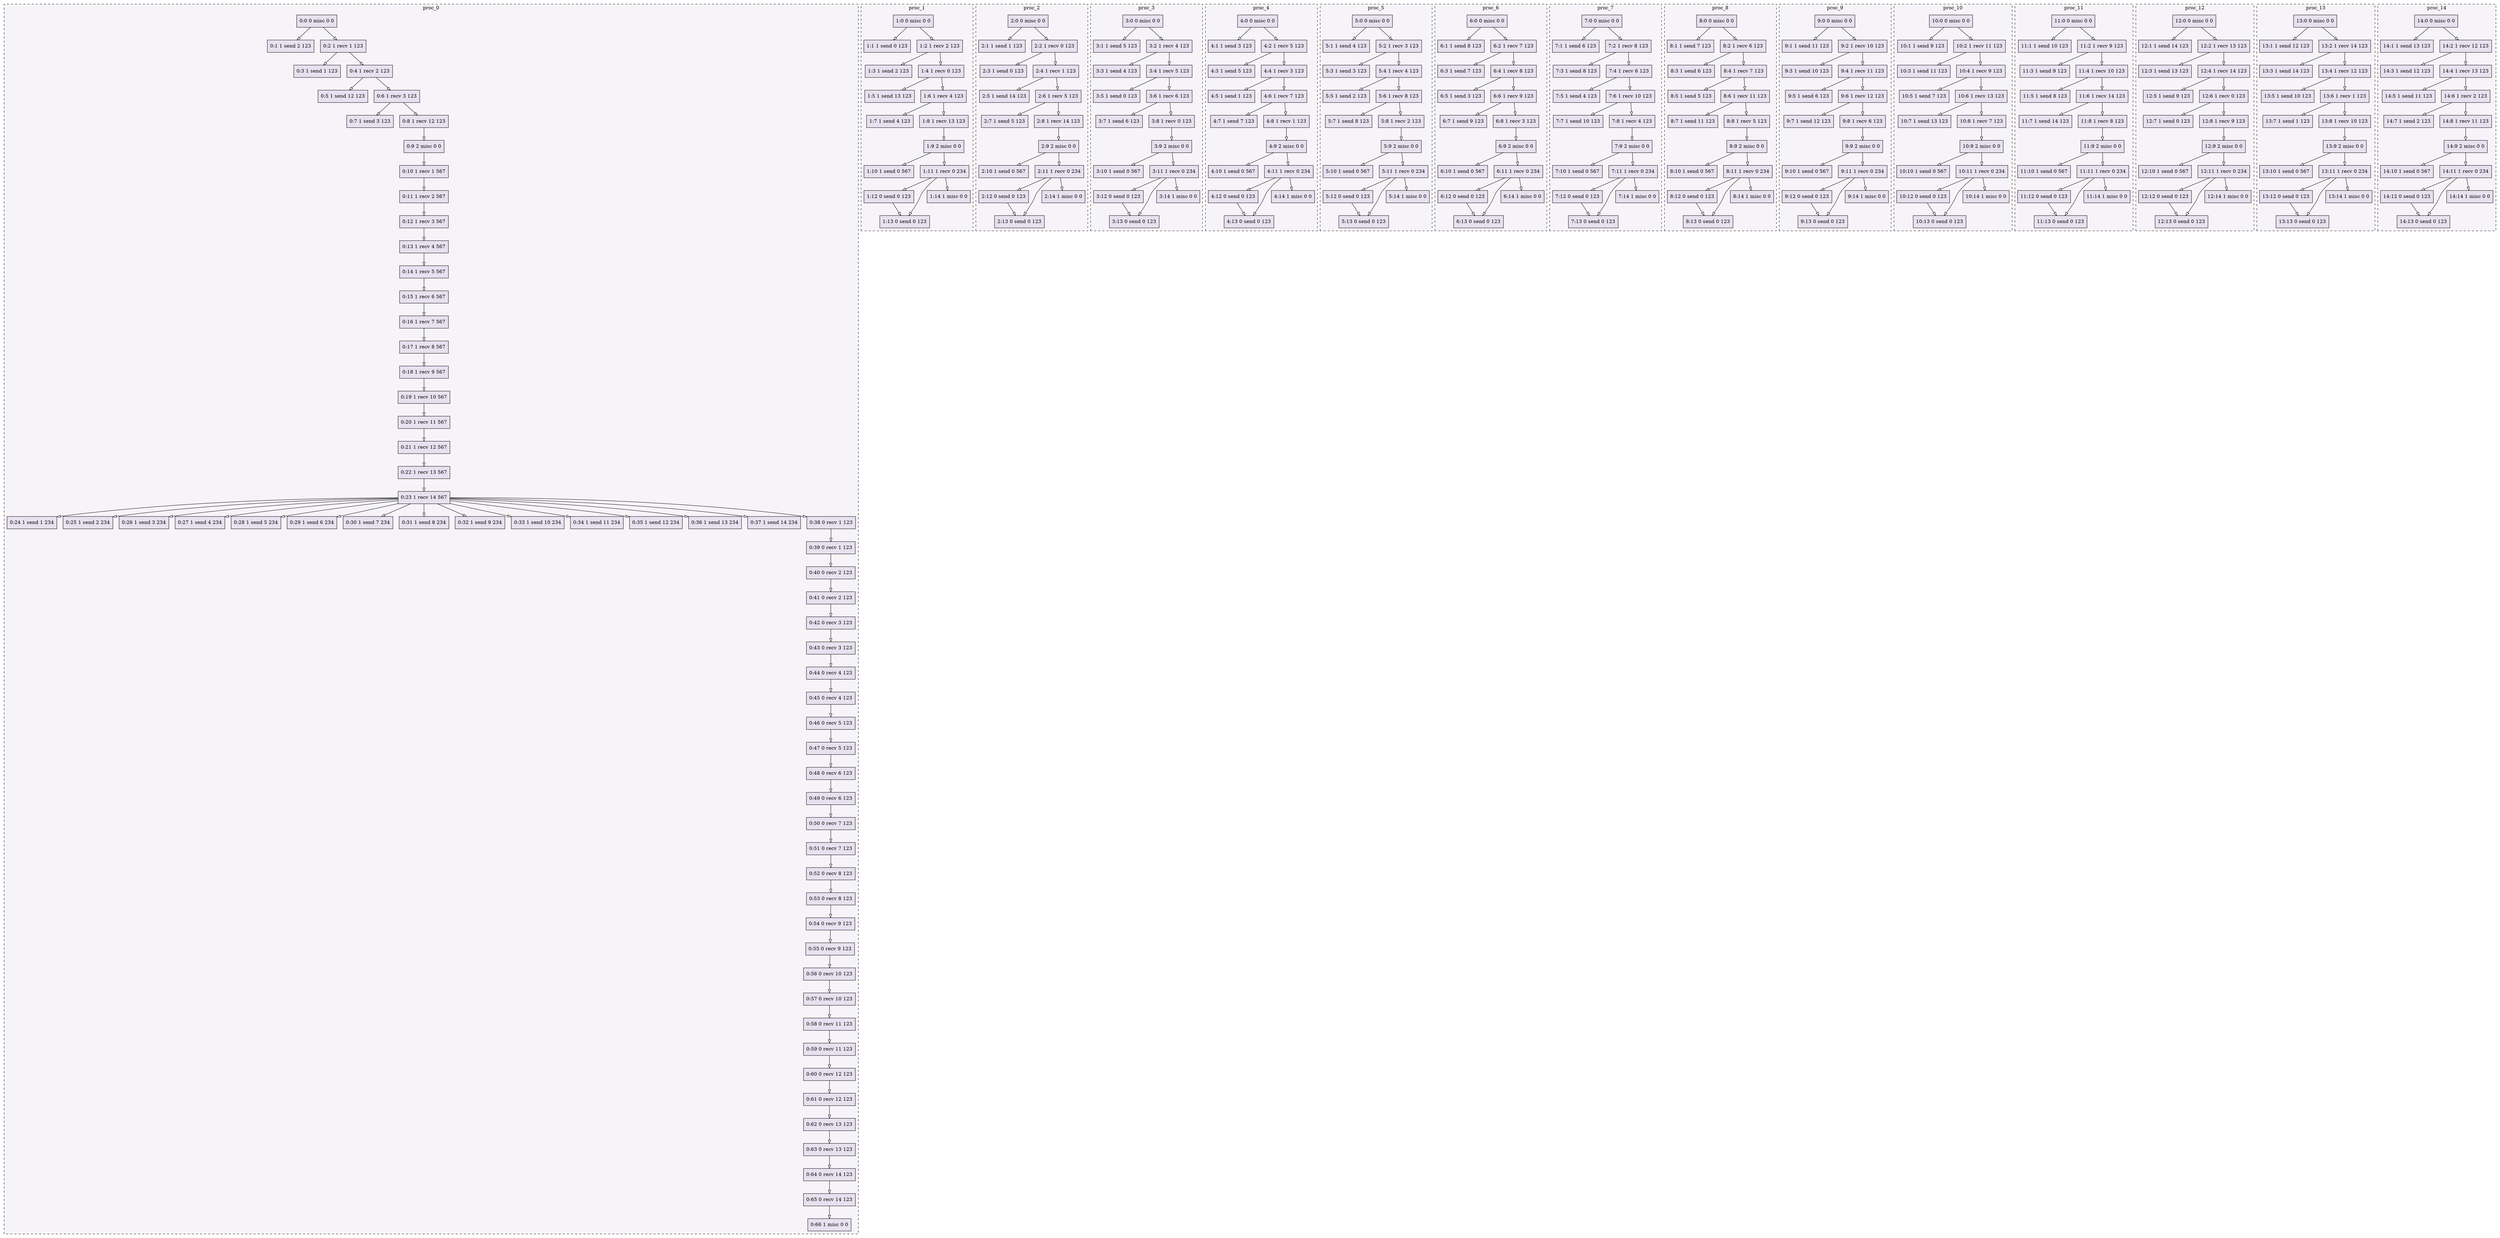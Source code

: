digraph{node[shape=record style=filled colorscheme=purd9 fillcolor=2];subgraph cluster0{style=dashed;colorscheme=purd9;bgcolor=1;edge[arrowhead=empty];label=proc_0;0[label="0:0 0 misc 0 0"];1[label="0:1 1 send 2 123"];2[label="0:2 1 recv 1 123"];3[label="0:3 1 send 1 123"];4[label="0:4 1 recv 2 123"];5[label="0:5 1 send 12 123"];6[label="0:6 1 recv 3 123"];7[label="0:7 1 send 3 123"];8[label="0:8 1 recv 12 123"];9[label="0:9 2 misc 0 0"];10[label="0:10 1 recv 1 567"];11[label="0:11 1 recv 2 567"];12[label="0:12 1 recv 3 567"];13[label="0:13 1 recv 4 567"];14[label="0:14 1 recv 5 567"];15[label="0:15 1 recv 6 567"];16[label="0:16 1 recv 7 567"];17[label="0:17 1 recv 8 567"];18[label="0:18 1 recv 9 567"];19[label="0:19 1 recv 10 567"];20[label="0:20 1 recv 11 567"];21[label="0:21 1 recv 12 567"];22[label="0:22 1 recv 13 567"];23[label="0:23 1 recv 14 567"];24[label="0:24 1 send 1 234"];25[label="0:25 1 send 2 234"];26[label="0:26 1 send 3 234"];27[label="0:27 1 send 4 234"];28[label="0:28 1 send 5 234"];29[label="0:29 1 send 6 234"];30[label="0:30 1 send 7 234"];31[label="0:31 1 send 8 234"];32[label="0:32 1 send 9 234"];33[label="0:33 1 send 10 234"];34[label="0:34 1 send 11 234"];35[label="0:35 1 send 12 234"];36[label="0:36 1 send 13 234"];37[label="0:37 1 send 14 234"];38[label="0:38 0 recv 1 123"];39[label="0:39 0 recv 1 123"];40[label="0:40 0 recv 2 123"];41[label="0:41 0 recv 2 123"];42[label="0:42 0 recv 3 123"];43[label="0:43 0 recv 3 123"];44[label="0:44 0 recv 4 123"];45[label="0:45 0 recv 4 123"];46[label="0:46 0 recv 5 123"];47[label="0:47 0 recv 5 123"];48[label="0:48 0 recv 6 123"];49[label="0:49 0 recv 6 123"];50[label="0:50 0 recv 7 123"];51[label="0:51 0 recv 7 123"];52[label="0:52 0 recv 8 123"];53[label="0:53 0 recv 8 123"];54[label="0:54 0 recv 9 123"];55[label="0:55 0 recv 9 123"];56[label="0:56 0 recv 10 123"];57[label="0:57 0 recv 10 123"];58[label="0:58 0 recv 11 123"];59[label="0:59 0 recv 11 123"];60[label="0:60 0 recv 12 123"];61[label="0:61 0 recv 12 123"];62[label="0:62 0 recv 13 123"];63[label="0:63 0 recv 13 123"];64[label="0:64 0 recv 14 123"];65[label="0:65 0 recv 14 123"];66[label="0:66 1 misc 0 0"];0->1;0->2;2->3;2->4;4->5;4->6;6->7;6->8;8->9;9->10;10->11;11->12;12->13;13->14;14->15;15->16;16->17;17->18;18->19;19->20;20->21;21->22;22->23;23->24;23->25;23->26;23->27;23->28;23->29;23->30;23->31;23->32;23->33;23->34;23->35;23->36;23->37;23->38;38->39;39->40;40->41;41->42;42->43;43->44;44->45;45->46;46->47;47->48;48->49;49->50;50->51;51->52;52->53;53->54;54->55;55->56;56->57;57->58;58->59;59->60;60->61;61->62;62->63;63->64;64->65;65->66;}subgraph cluster1{style=dashed;colorscheme=purd9;bgcolor=1;edge[arrowhead=empty];label=proc_1;67[label="1:0 0 misc 0 0"];68[label="1:1 1 send 0 123"];69[label="1:2 1 recv 2 123"];70[label="1:3 1 send 2 123"];71[label="1:4 1 recv 0 123"];72[label="1:5 1 send 13 123"];73[label="1:6 1 recv 4 123"];74[label="1:7 1 send 4 123"];75[label="1:8 1 recv 13 123"];76[label="1:9 2 misc 0 0"];77[label="1:10 1 send 0 567"];78[label="1:11 1 recv 0 234"];79[label="1:12 0 send 0 123"];80[label="1:13 0 send 0 123"];81[label="1:14 1 misc 0 0"];67->68;67->69;69->70;69->71;71->72;71->73;73->74;73->75;75->76;76->77;76->78;78->79;79->80;78->80;78->81;}subgraph cluster2{style=dashed;colorscheme=purd9;bgcolor=1;edge[arrowhead=empty];label=proc_2;82[label="2:0 0 misc 0 0"];83[label="2:1 1 send 1 123"];84[label="2:2 1 recv 0 123"];85[label="2:3 1 send 0 123"];86[label="2:4 1 recv 1 123"];87[label="2:5 1 send 14 123"];88[label="2:6 1 recv 5 123"];89[label="2:7 1 send 5 123"];90[label="2:8 1 recv 14 123"];91[label="2:9 2 misc 0 0"];92[label="2:10 1 send 0 567"];93[label="2:11 1 recv 0 234"];94[label="2:12 0 send 0 123"];95[label="2:13 0 send 0 123"];96[label="2:14 1 misc 0 0"];82->83;82->84;84->85;84->86;86->87;86->88;88->89;88->90;90->91;91->92;91->93;93->94;94->95;93->95;93->96;}subgraph cluster3{style=dashed;colorscheme=purd9;bgcolor=1;edge[arrowhead=empty];label=proc_3;97[label="3:0 0 misc 0 0"];98[label="3:1 1 send 5 123"];99[label="3:2 1 recv 4 123"];100[label="3:3 1 send 4 123"];101[label="3:4 1 recv 5 123"];102[label="3:5 1 send 0 123"];103[label="3:6 1 recv 6 123"];104[label="3:7 1 send 6 123"];105[label="3:8 1 recv 0 123"];106[label="3:9 2 misc 0 0"];107[label="3:10 1 send 0 567"];108[label="3:11 1 recv 0 234"];109[label="3:12 0 send 0 123"];110[label="3:13 0 send 0 123"];111[label="3:14 1 misc 0 0"];97->98;97->99;99->100;99->101;101->102;101->103;103->104;103->105;105->106;106->107;106->108;108->109;109->110;108->110;108->111;}subgraph cluster4{style=dashed;colorscheme=purd9;bgcolor=1;edge[arrowhead=empty];label=proc_4;112[label="4:0 0 misc 0 0"];113[label="4:1 1 send 3 123"];114[label="4:2 1 recv 5 123"];115[label="4:3 1 send 5 123"];116[label="4:4 1 recv 3 123"];117[label="4:5 1 send 1 123"];118[label="4:6 1 recv 7 123"];119[label="4:7 1 send 7 123"];120[label="4:8 1 recv 1 123"];121[label="4:9 2 misc 0 0"];122[label="4:10 1 send 0 567"];123[label="4:11 1 recv 0 234"];124[label="4:12 0 send 0 123"];125[label="4:13 0 send 0 123"];126[label="4:14 1 misc 0 0"];112->113;112->114;114->115;114->116;116->117;116->118;118->119;118->120;120->121;121->122;121->123;123->124;124->125;123->125;123->126;}subgraph cluster5{style=dashed;colorscheme=purd9;bgcolor=1;edge[arrowhead=empty];label=proc_5;127[label="5:0 0 misc 0 0"];128[label="5:1 1 send 4 123"];129[label="5:2 1 recv 3 123"];130[label="5:3 1 send 3 123"];131[label="5:4 1 recv 4 123"];132[label="5:5 1 send 2 123"];133[label="5:6 1 recv 8 123"];134[label="5:7 1 send 8 123"];135[label="5:8 1 recv 2 123"];136[label="5:9 2 misc 0 0"];137[label="5:10 1 send 0 567"];138[label="5:11 1 recv 0 234"];139[label="5:12 0 send 0 123"];140[label="5:13 0 send 0 123"];141[label="5:14 1 misc 0 0"];127->128;127->129;129->130;129->131;131->132;131->133;133->134;133->135;135->136;136->137;136->138;138->139;139->140;138->140;138->141;}subgraph cluster6{style=dashed;colorscheme=purd9;bgcolor=1;edge[arrowhead=empty];label=proc_6;142[label="6:0 0 misc 0 0"];143[label="6:1 1 send 8 123"];144[label="6:2 1 recv 7 123"];145[label="6:3 1 send 7 123"];146[label="6:4 1 recv 8 123"];147[label="6:5 1 send 3 123"];148[label="6:6 1 recv 9 123"];149[label="6:7 1 send 9 123"];150[label="6:8 1 recv 3 123"];151[label="6:9 2 misc 0 0"];152[label="6:10 1 send 0 567"];153[label="6:11 1 recv 0 234"];154[label="6:12 0 send 0 123"];155[label="6:13 0 send 0 123"];156[label="6:14 1 misc 0 0"];142->143;142->144;144->145;144->146;146->147;146->148;148->149;148->150;150->151;151->152;151->153;153->154;154->155;153->155;153->156;}subgraph cluster7{style=dashed;colorscheme=purd9;bgcolor=1;edge[arrowhead=empty];label=proc_7;157[label="7:0 0 misc 0 0"];158[label="7:1 1 send 6 123"];159[label="7:2 1 recv 8 123"];160[label="7:3 1 send 8 123"];161[label="7:4 1 recv 6 123"];162[label="7:5 1 send 4 123"];163[label="7:6 1 recv 10 123"];164[label="7:7 1 send 10 123"];165[label="7:8 1 recv 4 123"];166[label="7:9 2 misc 0 0"];167[label="7:10 1 send 0 567"];168[label="7:11 1 recv 0 234"];169[label="7:12 0 send 0 123"];170[label="7:13 0 send 0 123"];171[label="7:14 1 misc 0 0"];157->158;157->159;159->160;159->161;161->162;161->163;163->164;163->165;165->166;166->167;166->168;168->169;169->170;168->170;168->171;}subgraph cluster8{style=dashed;colorscheme=purd9;bgcolor=1;edge[arrowhead=empty];label=proc_8;172[label="8:0 0 misc 0 0"];173[label="8:1 1 send 7 123"];174[label="8:2 1 recv 6 123"];175[label="8:3 1 send 6 123"];176[label="8:4 1 recv 7 123"];177[label="8:5 1 send 5 123"];178[label="8:6 1 recv 11 123"];179[label="8:7 1 send 11 123"];180[label="8:8 1 recv 5 123"];181[label="8:9 2 misc 0 0"];182[label="8:10 1 send 0 567"];183[label="8:11 1 recv 0 234"];184[label="8:12 0 send 0 123"];185[label="8:13 0 send 0 123"];186[label="8:14 1 misc 0 0"];172->173;172->174;174->175;174->176;176->177;176->178;178->179;178->180;180->181;181->182;181->183;183->184;184->185;183->185;183->186;}subgraph cluster9{style=dashed;colorscheme=purd9;bgcolor=1;edge[arrowhead=empty];label=proc_9;187[label="9:0 0 misc 0 0"];188[label="9:1 1 send 11 123"];189[label="9:2 1 recv 10 123"];190[label="9:3 1 send 10 123"];191[label="9:4 1 recv 11 123"];192[label="9:5 1 send 6 123"];193[label="9:6 1 recv 12 123"];194[label="9:7 1 send 12 123"];195[label="9:8 1 recv 6 123"];196[label="9:9 2 misc 0 0"];197[label="9:10 1 send 0 567"];198[label="9:11 1 recv 0 234"];199[label="9:12 0 send 0 123"];200[label="9:13 0 send 0 123"];201[label="9:14 1 misc 0 0"];187->188;187->189;189->190;189->191;191->192;191->193;193->194;193->195;195->196;196->197;196->198;198->199;199->200;198->200;198->201;}subgraph cluster10{style=dashed;colorscheme=purd9;bgcolor=1;edge[arrowhead=empty];label=proc_10;202[label="10:0 0 misc 0 0"];203[label="10:1 1 send 9 123"];204[label="10:2 1 recv 11 123"];205[label="10:3 1 send 11 123"];206[label="10:4 1 recv 9 123"];207[label="10:5 1 send 7 123"];208[label="10:6 1 recv 13 123"];209[label="10:7 1 send 13 123"];210[label="10:8 1 recv 7 123"];211[label="10:9 2 misc 0 0"];212[label="10:10 1 send 0 567"];213[label="10:11 1 recv 0 234"];214[label="10:12 0 send 0 123"];215[label="10:13 0 send 0 123"];216[label="10:14 1 misc 0 0"];202->203;202->204;204->205;204->206;206->207;206->208;208->209;208->210;210->211;211->212;211->213;213->214;214->215;213->215;213->216;}subgraph cluster11{style=dashed;colorscheme=purd9;bgcolor=1;edge[arrowhead=empty];label=proc_11;217[label="11:0 0 misc 0 0"];218[label="11:1 1 send 10 123"];219[label="11:2 1 recv 9 123"];220[label="11:3 1 send 9 123"];221[label="11:4 1 recv 10 123"];222[label="11:5 1 send 8 123"];223[label="11:6 1 recv 14 123"];224[label="11:7 1 send 14 123"];225[label="11:8 1 recv 8 123"];226[label="11:9 2 misc 0 0"];227[label="11:10 1 send 0 567"];228[label="11:11 1 recv 0 234"];229[label="11:12 0 send 0 123"];230[label="11:13 0 send 0 123"];231[label="11:14 1 misc 0 0"];217->218;217->219;219->220;219->221;221->222;221->223;223->224;223->225;225->226;226->227;226->228;228->229;229->230;228->230;228->231;}subgraph cluster12{style=dashed;colorscheme=purd9;bgcolor=1;edge[arrowhead=empty];label=proc_12;232[label="12:0 0 misc 0 0"];233[label="12:1 1 send 14 123"];234[label="12:2 1 recv 13 123"];235[label="12:3 1 send 13 123"];236[label="12:4 1 recv 14 123"];237[label="12:5 1 send 9 123"];238[label="12:6 1 recv 0 123"];239[label="12:7 1 send 0 123"];240[label="12:8 1 recv 9 123"];241[label="12:9 2 misc 0 0"];242[label="12:10 1 send 0 567"];243[label="12:11 1 recv 0 234"];244[label="12:12 0 send 0 123"];245[label="12:13 0 send 0 123"];246[label="12:14 1 misc 0 0"];232->233;232->234;234->235;234->236;236->237;236->238;238->239;238->240;240->241;241->242;241->243;243->244;244->245;243->245;243->246;}subgraph cluster13{style=dashed;colorscheme=purd9;bgcolor=1;edge[arrowhead=empty];label=proc_13;247[label="13:0 0 misc 0 0"];248[label="13:1 1 send 12 123"];249[label="13:2 1 recv 14 123"];250[label="13:3 1 send 14 123"];251[label="13:4 1 recv 12 123"];252[label="13:5 1 send 10 123"];253[label="13:6 1 recv 1 123"];254[label="13:7 1 send 1 123"];255[label="13:8 1 recv 10 123"];256[label="13:9 2 misc 0 0"];257[label="13:10 1 send 0 567"];258[label="13:11 1 recv 0 234"];259[label="13:12 0 send 0 123"];260[label="13:13 0 send 0 123"];261[label="13:14 1 misc 0 0"];247->248;247->249;249->250;249->251;251->252;251->253;253->254;253->255;255->256;256->257;256->258;258->259;259->260;258->260;258->261;}subgraph cluster14{style=dashed;colorscheme=purd9;bgcolor=1;edge[arrowhead=empty];label=proc_14;262[label="14:0 0 misc 0 0"];263[label="14:1 1 send 13 123"];264[label="14:2 1 recv 12 123"];265[label="14:3 1 send 12 123"];266[label="14:4 1 recv 13 123"];267[label="14:5 1 send 11 123"];268[label="14:6 1 recv 2 123"];269[label="14:7 1 send 2 123"];270[label="14:8 1 recv 11 123"];271[label="14:9 2 misc 0 0"];272[label="14:10 1 send 0 567"];273[label="14:11 1 recv 0 234"];274[label="14:12 0 send 0 123"];275[label="14:13 0 send 0 123"];276[label="14:14 1 misc 0 0"];262->263;262->264;264->265;264->266;266->267;266->268;268->269;268->270;270->271;271->272;271->273;273->274;274->275;273->275;273->276;}}